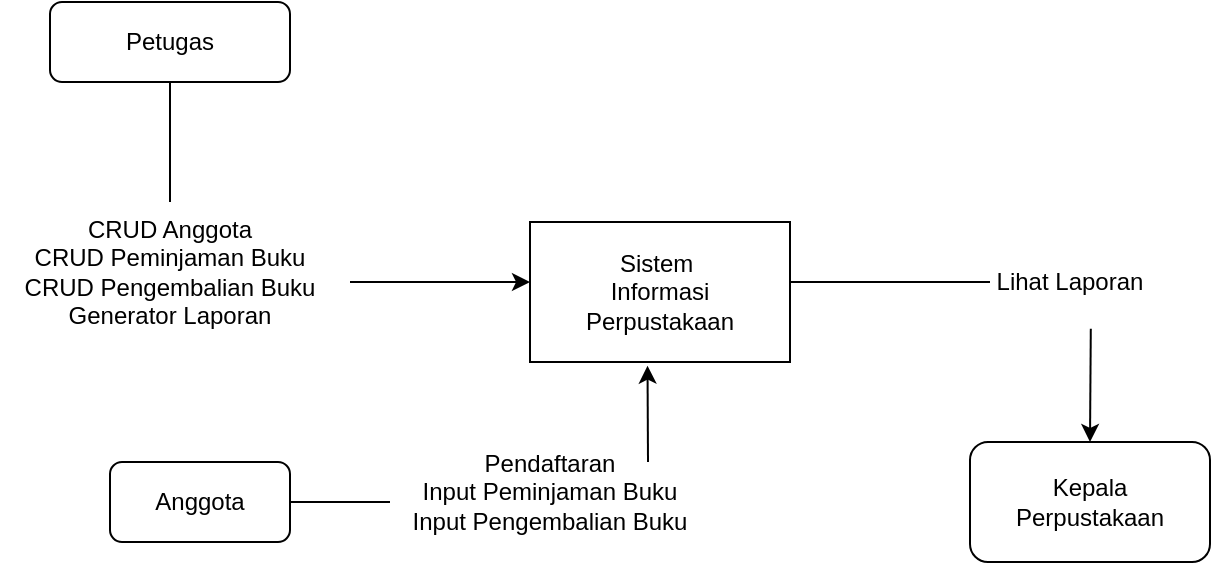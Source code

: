 <mxfile version="25.0.3">
  <diagram name="Halaman-1" id="fs4Kn1NmdmB1nm-XhJol">
    <mxGraphModel dx="1050" dy="557" grid="1" gridSize="10" guides="1" tooltips="1" connect="1" arrows="1" fold="1" page="1" pageScale="1" pageWidth="827" pageHeight="1169" math="0" shadow="0">
      <root>
        <mxCell id="0" />
        <mxCell id="1" parent="0" />
        <mxCell id="B_dHMctAkPxwuk1RRskJ-1" value="Sistem&amp;nbsp;&lt;div&gt;Informasi&lt;/div&gt;&lt;div&gt;Perpustakaan&lt;/div&gt;" style="rounded=0;whiteSpace=wrap;html=1;" vertex="1" parent="1">
          <mxGeometry x="320" y="150" width="130" height="70" as="geometry" />
        </mxCell>
        <mxCell id="B_dHMctAkPxwuk1RRskJ-2" value="Petugas" style="rounded=1;whiteSpace=wrap;html=1;" vertex="1" parent="1">
          <mxGeometry x="80" y="40" width="120" height="40" as="geometry" />
        </mxCell>
        <mxCell id="B_dHMctAkPxwuk1RRskJ-3" value="" style="endArrow=none;html=1;rounded=0;entryX=0.5;entryY=1;entryDx=0;entryDy=0;" edge="1" parent="1" target="B_dHMctAkPxwuk1RRskJ-2">
          <mxGeometry width="50" height="50" relative="1" as="geometry">
            <mxPoint x="140" y="140" as="sourcePoint" />
            <mxPoint x="140" y="90" as="targetPoint" />
          </mxGeometry>
        </mxCell>
        <mxCell id="B_dHMctAkPxwuk1RRskJ-4" value="CRUD Anggota&lt;div&gt;CRUD Peminjaman Buku&lt;/div&gt;&lt;div&gt;CRUD Pengembalian Buku&lt;/div&gt;&lt;div&gt;Generator Laporan&lt;/div&gt;" style="text;html=1;align=center;verticalAlign=middle;whiteSpace=wrap;rounded=0;" vertex="1" parent="1">
          <mxGeometry x="55" y="160" width="170" height="30" as="geometry" />
        </mxCell>
        <mxCell id="B_dHMctAkPxwuk1RRskJ-5" value="" style="endArrow=classic;html=1;rounded=0;" edge="1" parent="1">
          <mxGeometry width="50" height="50" relative="1" as="geometry">
            <mxPoint x="230" y="180" as="sourcePoint" />
            <mxPoint x="320" y="180" as="targetPoint" />
          </mxGeometry>
        </mxCell>
        <mxCell id="B_dHMctAkPxwuk1RRskJ-6" value="" style="endArrow=none;html=1;rounded=0;" edge="1" parent="1">
          <mxGeometry width="50" height="50" relative="1" as="geometry">
            <mxPoint x="450" y="180" as="sourcePoint" />
            <mxPoint x="550" y="180" as="targetPoint" />
          </mxGeometry>
        </mxCell>
        <mxCell id="B_dHMctAkPxwuk1RRskJ-7" value="Lihat Laporan" style="text;html=1;align=center;verticalAlign=middle;whiteSpace=wrap;rounded=0;" vertex="1" parent="1">
          <mxGeometry x="540" y="160" width="100" height="40" as="geometry" />
        </mxCell>
        <mxCell id="B_dHMctAkPxwuk1RRskJ-8" value="" style="endArrow=classic;html=1;rounded=0;exitX=0.604;exitY=1.085;exitDx=0;exitDy=0;exitPerimeter=0;" edge="1" parent="1" source="B_dHMctAkPxwuk1RRskJ-7">
          <mxGeometry width="50" height="50" relative="1" as="geometry">
            <mxPoint x="390" y="320" as="sourcePoint" />
            <mxPoint x="600" y="260" as="targetPoint" />
          </mxGeometry>
        </mxCell>
        <mxCell id="B_dHMctAkPxwuk1RRskJ-9" value="Kepala&lt;div&gt;Perpustakaan&lt;/div&gt;" style="rounded=1;whiteSpace=wrap;html=1;" vertex="1" parent="1">
          <mxGeometry x="540" y="260" width="120" height="60" as="geometry" />
        </mxCell>
        <mxCell id="B_dHMctAkPxwuk1RRskJ-10" value="" style="endArrow=classic;html=1;rounded=0;entryX=0.452;entryY=1.026;entryDx=0;entryDy=0;entryPerimeter=0;" edge="1" parent="1" target="B_dHMctAkPxwuk1RRskJ-1">
          <mxGeometry width="50" height="50" relative="1" as="geometry">
            <mxPoint x="379" y="270" as="sourcePoint" />
            <mxPoint x="440" y="270" as="targetPoint" />
          </mxGeometry>
        </mxCell>
        <mxCell id="B_dHMctAkPxwuk1RRskJ-11" value="Pendaftaran&lt;div&gt;Input Peminjaman Buku&lt;/div&gt;&lt;div&gt;Input Pengembalian Buku&lt;/div&gt;" style="text;html=1;align=center;verticalAlign=middle;whiteSpace=wrap;rounded=0;" vertex="1" parent="1">
          <mxGeometry x="260" y="270" width="140" height="30" as="geometry" />
        </mxCell>
        <mxCell id="B_dHMctAkPxwuk1RRskJ-12" value="Anggota" style="rounded=1;whiteSpace=wrap;html=1;" vertex="1" parent="1">
          <mxGeometry x="110" y="270" width="90" height="40" as="geometry" />
        </mxCell>
        <mxCell id="B_dHMctAkPxwuk1RRskJ-16" value="" style="endArrow=none;html=1;rounded=0;" edge="1" parent="1">
          <mxGeometry width="50" height="50" relative="1" as="geometry">
            <mxPoint x="200" y="290" as="sourcePoint" />
            <mxPoint x="250" y="290" as="targetPoint" />
          </mxGeometry>
        </mxCell>
      </root>
    </mxGraphModel>
  </diagram>
</mxfile>
